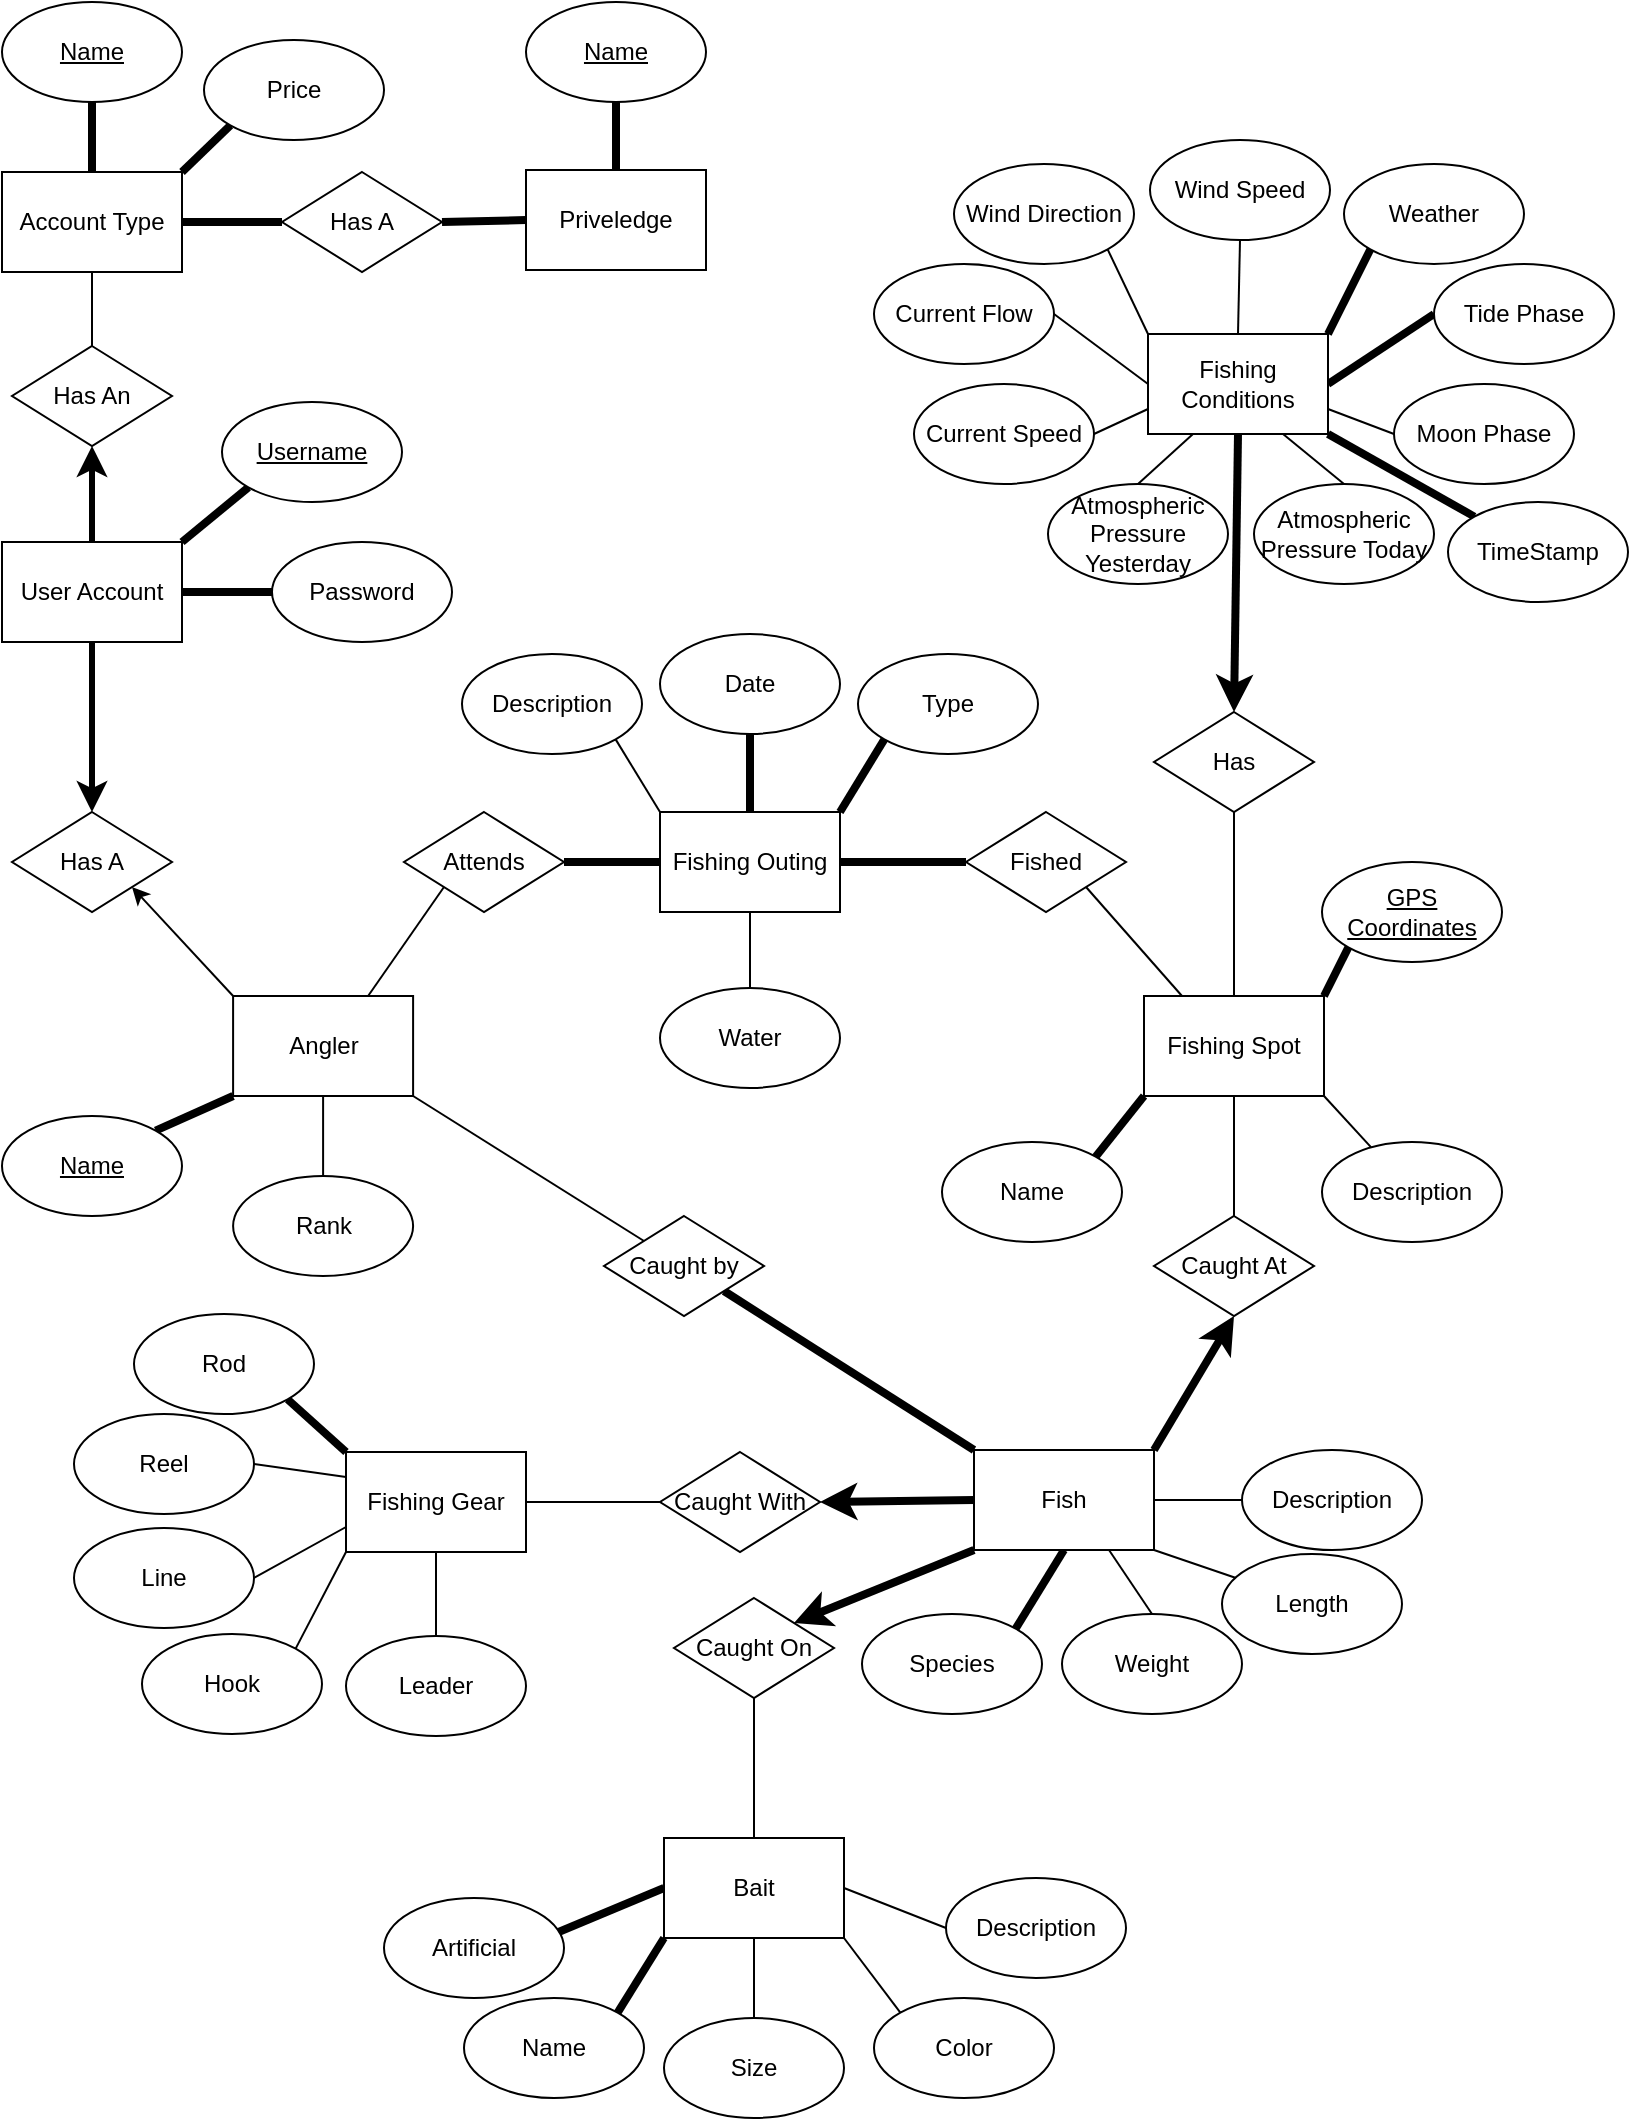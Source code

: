 <mxfile>
    <diagram id="Nq6YGKa5iNmX60OaH6xu" name="Page-1">
        <mxGraphModel dx="950" dy="1036" grid="1" gridSize="10" guides="1" tooltips="1" connect="1" arrows="1" fold="1" page="1" pageScale="1" pageWidth="850" pageHeight="1100" math="0" shadow="0">
            <root>
                <mxCell id="0"/>
                <mxCell id="1" parent="0"/>
                <mxCell id="4" style="edgeStyle=none;html=1;exitX=1;exitY=0;exitDx=0;exitDy=0;entryX=0;entryY=1;entryDx=0;entryDy=0;endArrow=none;endFill=0;strokeWidth=4;" parent="1" source="2" target="3" edge="1">
                    <mxGeometry relative="1" as="geometry"/>
                </mxCell>
                <mxCell id="6" style="edgeStyle=none;html=1;exitX=1;exitY=1;exitDx=0;exitDy=0;endArrow=none;endFill=0;strokeWidth=1;" parent="1" source="2" target="5" edge="1">
                    <mxGeometry relative="1" as="geometry"/>
                </mxCell>
                <mxCell id="8" style="edgeStyle=none;html=1;exitX=0;exitY=1;exitDx=0;exitDy=0;entryX=1;entryY=0;entryDx=0;entryDy=0;endArrow=none;endFill=0;strokeWidth=4;" parent="1" source="2" target="7" edge="1">
                    <mxGeometry relative="1" as="geometry"/>
                </mxCell>
                <mxCell id="26" style="edgeStyle=none;html=1;entryX=0;entryY=0;entryDx=0;entryDy=0;endArrow=none;endFill=0;strokeWidth=4;exitX=1;exitY=1;exitDx=0;exitDy=0;" parent="1" source="12" target="24" edge="1">
                    <mxGeometry relative="1" as="geometry">
                        <mxPoint x="813" y="390" as="sourcePoint"/>
                    </mxGeometry>
                </mxCell>
                <mxCell id="30" style="edgeStyle=none;html=1;exitX=0;exitY=0;exitDx=0;exitDy=0;entryX=1;entryY=1;entryDx=0;entryDy=0;endArrow=none;endFill=0;strokeWidth=1;" parent="1" target="28" edge="1">
                    <mxGeometry relative="1" as="geometry">
                        <mxPoint x="610" y="507" as="sourcePoint"/>
                    </mxGeometry>
                </mxCell>
                <mxCell id="42" style="edgeStyle=none;html=1;exitX=0.5;exitY=1;exitDx=0;exitDy=0;entryX=0.5;entryY=0;entryDx=0;entryDy=0;endArrow=none;endFill=0;strokeWidth=1;" parent="1" source="2" target="33" edge="1">
                    <mxGeometry relative="1" as="geometry"/>
                </mxCell>
                <mxCell id="58" style="edgeStyle=none;html=1;exitX=0.5;exitY=0;exitDx=0;exitDy=0;endArrow=none;endFill=0;strokeWidth=1;entryX=0.5;entryY=1;entryDx=0;entryDy=0;" parent="1" source="2" target="57" edge="1">
                    <mxGeometry relative="1" as="geometry"/>
                </mxCell>
                <mxCell id="2" value="Fishing Spot" style="rounded=0;whiteSpace=wrap;html=1;" parent="1" vertex="1">
                    <mxGeometry x="591" y="507" width="90" height="50" as="geometry"/>
                </mxCell>
                <mxCell id="3" value="&lt;u&gt;GPS Coordinates&lt;/u&gt;" style="ellipse;whiteSpace=wrap;html=1;" parent="1" vertex="1">
                    <mxGeometry x="680" y="440" width="90" height="50" as="geometry"/>
                </mxCell>
                <mxCell id="5" value="Description" style="ellipse;whiteSpace=wrap;html=1;" parent="1" vertex="1">
                    <mxGeometry x="680" y="580" width="90" height="50" as="geometry"/>
                </mxCell>
                <mxCell id="7" value="Name" style="ellipse;whiteSpace=wrap;html=1;" parent="1" vertex="1">
                    <mxGeometry x="490" y="580" width="90" height="50" as="geometry"/>
                </mxCell>
                <mxCell id="9" style="edgeStyle=none;html=1;exitX=1;exitY=0;exitDx=0;exitDy=0;entryX=0;entryY=1;entryDx=0;entryDy=0;endArrow=none;endFill=0;strokeWidth=4;" parent="1" source="12" target="13" edge="1">
                    <mxGeometry relative="1" as="geometry"/>
                </mxCell>
                <mxCell id="10" style="edgeStyle=none;html=1;exitX=0.5;exitY=0;exitDx=0;exitDy=0;endArrow=none;endFill=0;strokeWidth=1;entryX=0.5;entryY=1;entryDx=0;entryDy=0;" parent="1" source="12" target="14" edge="1">
                    <mxGeometry relative="1" as="geometry">
                        <mxPoint x="518" y="201" as="targetPoint"/>
                    </mxGeometry>
                </mxCell>
                <mxCell id="11" style="edgeStyle=none;html=1;exitX=0;exitY=0;exitDx=0;exitDy=0;entryX=1;entryY=1;entryDx=0;entryDy=0;endArrow=none;endFill=0;strokeWidth=1;" parent="1" source="12" target="15" edge="1">
                    <mxGeometry relative="1" as="geometry"/>
                </mxCell>
                <mxCell id="20" style="edgeStyle=none;html=1;exitX=1;exitY=0.5;exitDx=0;exitDy=0;entryX=0;entryY=0.5;entryDx=0;entryDy=0;endArrow=none;endFill=0;strokeWidth=4;" parent="1" source="12" target="16" edge="1">
                    <mxGeometry relative="1" as="geometry"/>
                </mxCell>
                <mxCell id="21" style="edgeStyle=none;html=1;exitX=0;exitY=0.75;exitDx=0;exitDy=0;entryX=1;entryY=0.5;entryDx=0;entryDy=0;endArrow=none;endFill=0;strokeWidth=1;" parent="1" source="12" target="18" edge="1">
                    <mxGeometry relative="1" as="geometry"/>
                </mxCell>
                <mxCell id="22" style="edgeStyle=none;html=1;exitX=0;exitY=0.5;exitDx=0;exitDy=0;entryX=1;entryY=0.5;entryDx=0;entryDy=0;endArrow=none;endFill=0;strokeWidth=1;" parent="1" source="12" target="19" edge="1">
                    <mxGeometry relative="1" as="geometry"/>
                </mxCell>
                <mxCell id="59" style="edgeStyle=none;html=1;exitX=0.5;exitY=1;exitDx=0;exitDy=0;entryX=0.5;entryY=0;entryDx=0;entryDy=0;endArrow=classic;endFill=1;strokeWidth=4;" parent="1" source="12" target="57" edge="1">
                    <mxGeometry relative="1" as="geometry">
                        <mxPoint x="551" y="320" as="targetPoint"/>
                    </mxGeometry>
                </mxCell>
                <mxCell id="92" style="edgeStyle=none;html=1;exitX=1;exitY=0.75;exitDx=0;exitDy=0;entryX=0;entryY=0.5;entryDx=0;entryDy=0;startArrow=none;startFill=0;endArrow=none;endFill=0;strokeWidth=1;" parent="1" source="12" target="91" edge="1">
                    <mxGeometry relative="1" as="geometry"/>
                </mxCell>
                <mxCell id="94" style="edgeStyle=none;html=1;exitX=0.75;exitY=1;exitDx=0;exitDy=0;entryX=0.5;entryY=0;entryDx=0;entryDy=0;endArrow=none;endFill=0;" parent="1" source="12" target="93" edge="1">
                    <mxGeometry relative="1" as="geometry"/>
                </mxCell>
                <mxCell id="96" style="edgeStyle=none;html=1;exitX=0.25;exitY=1;exitDx=0;exitDy=0;entryX=0.5;entryY=0;entryDx=0;entryDy=0;endArrow=none;endFill=0;" parent="1" source="12" target="95" edge="1">
                    <mxGeometry relative="1" as="geometry"/>
                </mxCell>
                <mxCell id="12" value="Fishing Conditions" style="rounded=0;whiteSpace=wrap;html=1;" parent="1" vertex="1">
                    <mxGeometry x="593" y="176" width="90" height="50" as="geometry"/>
                </mxCell>
                <mxCell id="13" value="Weather" style="ellipse;whiteSpace=wrap;html=1;" parent="1" vertex="1">
                    <mxGeometry x="691" y="91" width="90" height="50" as="geometry"/>
                </mxCell>
                <mxCell id="14" value="Wind Speed" style="ellipse;whiteSpace=wrap;html=1;" parent="1" vertex="1">
                    <mxGeometry x="594" y="79" width="90" height="50" as="geometry"/>
                </mxCell>
                <mxCell id="15" value="Wind Direction" style="ellipse;whiteSpace=wrap;html=1;" parent="1" vertex="1">
                    <mxGeometry x="496" y="91" width="90" height="50" as="geometry"/>
                </mxCell>
                <mxCell id="16" value="Tide Phase" style="ellipse;whiteSpace=wrap;html=1;" parent="1" vertex="1">
                    <mxGeometry x="736" y="141" width="90" height="50" as="geometry"/>
                </mxCell>
                <mxCell id="18" value="Current Speed" style="ellipse;whiteSpace=wrap;html=1;" parent="1" vertex="1">
                    <mxGeometry x="476" y="201" width="90" height="50" as="geometry"/>
                </mxCell>
                <mxCell id="19" value="Current Flow" style="ellipse;whiteSpace=wrap;html=1;" parent="1" vertex="1">
                    <mxGeometry x="456" y="141" width="90" height="50" as="geometry"/>
                </mxCell>
                <mxCell id="29" style="edgeStyle=none;html=1;exitX=1;exitY=0.5;exitDx=0;exitDy=0;endArrow=none;endFill=0;strokeWidth=4;entryX=0;entryY=0.5;entryDx=0;entryDy=0;" parent="1" source="23" target="28" edge="1">
                    <mxGeometry relative="1" as="geometry">
                        <mxPoint x="483" y="515.5" as="targetPoint"/>
                    </mxGeometry>
                </mxCell>
                <mxCell id="47" style="edgeStyle=none;html=1;exitX=0.5;exitY=0;exitDx=0;exitDy=0;entryX=0.5;entryY=1;entryDx=0;entryDy=0;endArrow=none;endFill=0;strokeWidth=4;" parent="1" source="23" target="46" edge="1">
                    <mxGeometry relative="1" as="geometry">
                        <mxPoint x="394" y="376" as="targetPoint"/>
                    </mxGeometry>
                </mxCell>
                <mxCell id="51" style="edgeStyle=none;html=1;exitX=0;exitY=0;exitDx=0;exitDy=0;entryX=1;entryY=1;entryDx=0;entryDy=0;endArrow=none;endFill=0;strokeWidth=1;" parent="1" source="23" target="50" edge="1">
                    <mxGeometry relative="1" as="geometry">
                        <mxPoint x="289.0" y="510.485" as="targetPoint"/>
                    </mxGeometry>
                </mxCell>
                <mxCell id="53" style="edgeStyle=none;html=1;exitX=1;exitY=0;exitDx=0;exitDy=0;endArrow=none;endFill=0;strokeWidth=4;entryX=0;entryY=1;entryDx=0;entryDy=0;" parent="1" source="23" target="52" edge="1">
                    <mxGeometry relative="1" as="geometry">
                        <mxPoint x="456.89" y="378.515" as="targetPoint"/>
                    </mxGeometry>
                </mxCell>
                <mxCell id="56" style="edgeStyle=none;html=1;entryX=0.5;entryY=0;entryDx=0;entryDy=0;endArrow=none;endFill=0;strokeWidth=1;exitX=0.5;exitY=1;exitDx=0;exitDy=0;" parent="1" source="23" target="55" edge="1">
                    <mxGeometry relative="1" as="geometry">
                        <mxPoint x="389" y="460" as="sourcePoint"/>
                    </mxGeometry>
                </mxCell>
                <mxCell id="23" value="Fishing Outing" style="rounded=0;whiteSpace=wrap;html=1;" parent="1" vertex="1">
                    <mxGeometry x="349" y="415" width="90" height="50" as="geometry"/>
                </mxCell>
                <mxCell id="24" value="TimeStamp" style="ellipse;whiteSpace=wrap;html=1;" parent="1" vertex="1">
                    <mxGeometry x="743" y="260" width="90" height="50" as="geometry"/>
                </mxCell>
                <mxCell id="28" value="Fished" style="rhombus;whiteSpace=wrap;html=1;" parent="1" vertex="1">
                    <mxGeometry x="502" y="415" width="80" height="50" as="geometry"/>
                </mxCell>
                <mxCell id="35" style="edgeStyle=none;html=1;entryX=1;entryY=0;entryDx=0;entryDy=0;endArrow=none;endFill=0;strokeWidth=4;exitX=0.5;exitY=1;exitDx=0;exitDy=0;" parent="1" source="32" target="34" edge="1">
                    <mxGeometry relative="1" as="geometry">
                        <mxPoint x="520" y="796" as="sourcePoint"/>
                    </mxGeometry>
                </mxCell>
                <mxCell id="38" style="edgeStyle=none;html=1;exitX=0.75;exitY=1;exitDx=0;exitDy=0;entryX=0.5;entryY=0;entryDx=0;entryDy=0;endArrow=none;endFill=0;strokeWidth=1;" parent="1" source="32" target="36" edge="1">
                    <mxGeometry relative="1" as="geometry"/>
                </mxCell>
                <mxCell id="39" style="edgeStyle=none;html=1;exitX=1;exitY=1;exitDx=0;exitDy=0;endArrow=none;endFill=0;strokeWidth=1;" parent="1" source="32" target="37" edge="1">
                    <mxGeometry relative="1" as="geometry"/>
                </mxCell>
                <mxCell id="62" style="edgeStyle=none;html=1;exitX=0;exitY=0.5;exitDx=0;exitDy=0;entryX=1;entryY=0.5;entryDx=0;entryDy=0;endArrow=classic;endFill=1;strokeWidth=4;" parent="1" source="32" target="61" edge="1">
                    <mxGeometry relative="1" as="geometry"/>
                </mxCell>
                <mxCell id="71" style="edgeStyle=none;html=1;exitX=0;exitY=1;exitDx=0;exitDy=0;entryX=1;entryY=0;entryDx=0;entryDy=0;endArrow=classic;endFill=1;strokeWidth=4;" parent="1" source="32" target="70" edge="1">
                    <mxGeometry relative="1" as="geometry"/>
                </mxCell>
                <mxCell id="131" style="edgeStyle=none;html=1;exitX=0;exitY=0;exitDx=0;exitDy=0;entryX=1;entryY=1;entryDx=0;entryDy=0;strokeWidth=4;endArrow=none;endFill=0;" parent="1" source="32" target="130" edge="1">
                    <mxGeometry relative="1" as="geometry">
                        <Array as="points"/>
                    </mxGeometry>
                </mxCell>
                <mxCell id="32" value="Fish" style="rounded=0;whiteSpace=wrap;html=1;" parent="1" vertex="1">
                    <mxGeometry x="506" y="734" width="90" height="50" as="geometry"/>
                </mxCell>
                <mxCell id="43" style="edgeStyle=none;html=1;entryX=1;entryY=0;entryDx=0;entryDy=0;endArrow=none;endFill=0;strokeWidth=4;startArrow=classic;startFill=1;exitX=0.5;exitY=1;exitDx=0;exitDy=0;" parent="1" source="33" target="32" edge="1">
                    <mxGeometry relative="1" as="geometry">
                        <mxPoint x="551" y="649" as="sourcePoint"/>
                    </mxGeometry>
                </mxCell>
                <mxCell id="33" value="Caught At" style="rhombus;whiteSpace=wrap;html=1;" parent="1" vertex="1">
                    <mxGeometry x="596" y="617" width="80" height="50" as="geometry"/>
                </mxCell>
                <mxCell id="34" value="Species" style="ellipse;whiteSpace=wrap;html=1;" parent="1" vertex="1">
                    <mxGeometry x="450" y="816" width="90" height="50" as="geometry"/>
                </mxCell>
                <mxCell id="36" value="Weight" style="ellipse;whiteSpace=wrap;html=1;" parent="1" vertex="1">
                    <mxGeometry x="550" y="816" width="90" height="50" as="geometry"/>
                </mxCell>
                <mxCell id="37" value="Length" style="ellipse;whiteSpace=wrap;html=1;" parent="1" vertex="1">
                    <mxGeometry x="630" y="786" width="90" height="50" as="geometry"/>
                </mxCell>
                <mxCell id="41" style="edgeStyle=none;html=1;exitX=0;exitY=0.5;exitDx=0;exitDy=0;entryX=1;entryY=0.5;entryDx=0;entryDy=0;endArrow=none;endFill=0;strokeWidth=1;" parent="1" source="40" target="32" edge="1">
                    <mxGeometry relative="1" as="geometry"/>
                </mxCell>
                <mxCell id="40" value="Description" style="ellipse;whiteSpace=wrap;html=1;" parent="1" vertex="1">
                    <mxGeometry x="640" y="734" width="90" height="50" as="geometry"/>
                </mxCell>
                <mxCell id="46" value="Date" style="ellipse;whiteSpace=wrap;html=1;" parent="1" vertex="1">
                    <mxGeometry x="349" y="326" width="90" height="50" as="geometry"/>
                </mxCell>
                <mxCell id="50" value="Description" style="ellipse;whiteSpace=wrap;html=1;" parent="1" vertex="1">
                    <mxGeometry x="250" y="336" width="90" height="50" as="geometry"/>
                </mxCell>
                <mxCell id="52" value="Type" style="ellipse;whiteSpace=wrap;html=1;" parent="1" vertex="1">
                    <mxGeometry x="448" y="336" width="90" height="50" as="geometry"/>
                </mxCell>
                <mxCell id="55" value="Water" style="ellipse;whiteSpace=wrap;html=1;" parent="1" vertex="1">
                    <mxGeometry x="349" y="503" width="90" height="50" as="geometry"/>
                </mxCell>
                <mxCell id="57" value="Has" style="rhombus;whiteSpace=wrap;html=1;" parent="1" vertex="1">
                    <mxGeometry x="596" y="365" width="80" height="50" as="geometry"/>
                </mxCell>
                <mxCell id="61" value="Caught With" style="rhombus;whiteSpace=wrap;html=1;" parent="1" vertex="1">
                    <mxGeometry x="349" y="735" width="80" height="50" as="geometry"/>
                </mxCell>
                <mxCell id="66" style="edgeStyle=none;html=1;exitX=0;exitY=0;exitDx=0;exitDy=0;entryX=1;entryY=1;entryDx=0;entryDy=0;endArrow=none;endFill=0;strokeWidth=4;" parent="1" source="63" target="65" edge="1">
                    <mxGeometry relative="1" as="geometry">
                        <mxPoint x="142" y="760" as="targetPoint"/>
                    </mxGeometry>
                </mxCell>
                <mxCell id="67" style="edgeStyle=none;html=1;exitX=1;exitY=0.5;exitDx=0;exitDy=0;endArrow=none;endFill=0;strokeWidth=1;entryX=0;entryY=0.5;entryDx=0;entryDy=0;" parent="1" source="63" target="61" edge="1">
                    <mxGeometry relative="1" as="geometry"/>
                </mxCell>
                <mxCell id="69" style="edgeStyle=none;html=1;exitX=0;exitY=0.25;exitDx=0;exitDy=0;entryX=1;entryY=0.5;entryDx=0;entryDy=0;endArrow=none;endFill=0;strokeWidth=1;" parent="1" source="63" target="68" edge="1">
                    <mxGeometry relative="1" as="geometry"/>
                </mxCell>
                <mxCell id="86" style="edgeStyle=none;html=1;exitX=0;exitY=0.75;exitDx=0;exitDy=0;startArrow=none;startFill=0;endArrow=none;endFill=0;strokeWidth=1;entryX=1;entryY=0.5;entryDx=0;entryDy=0;" parent="1" source="63" target="85" edge="1">
                    <mxGeometry relative="1" as="geometry"/>
                </mxCell>
                <mxCell id="88" style="edgeStyle=none;html=1;exitX=0;exitY=1;exitDx=0;exitDy=0;entryX=1;entryY=0;entryDx=0;entryDy=0;startArrow=none;startFill=0;endArrow=none;endFill=0;strokeWidth=1;" parent="1" source="63" target="87" edge="1">
                    <mxGeometry relative="1" as="geometry"/>
                </mxCell>
                <mxCell id="90" style="edgeStyle=none;html=1;exitX=0.5;exitY=1;exitDx=0;exitDy=0;entryX=0.5;entryY=0;entryDx=0;entryDy=0;startArrow=none;startFill=0;endArrow=none;endFill=0;strokeWidth=1;" parent="1" source="63" target="89" edge="1">
                    <mxGeometry relative="1" as="geometry"/>
                </mxCell>
                <mxCell id="63" value="Fishing Gear" style="rounded=0;whiteSpace=wrap;html=1;" parent="1" vertex="1">
                    <mxGeometry x="192" y="735" width="90" height="50" as="geometry"/>
                </mxCell>
                <mxCell id="65" value="Rod" style="ellipse;whiteSpace=wrap;html=1;" parent="1" vertex="1">
                    <mxGeometry x="86" y="666" width="90" height="50" as="geometry"/>
                </mxCell>
                <mxCell id="68" value="Reel" style="ellipse;whiteSpace=wrap;html=1;" parent="1" vertex="1">
                    <mxGeometry x="56" y="716" width="90" height="50" as="geometry"/>
                </mxCell>
                <mxCell id="73" style="edgeStyle=none;html=1;exitX=0.5;exitY=1;exitDx=0;exitDy=0;entryX=0.5;entryY=0;entryDx=0;entryDy=0;endArrow=none;endFill=0;strokeWidth=1;" parent="1" source="70" target="72" edge="1">
                    <mxGeometry relative="1" as="geometry"/>
                </mxCell>
                <mxCell id="70" value="Caught On" style="rhombus;whiteSpace=wrap;html=1;" parent="1" vertex="1">
                    <mxGeometry x="356" y="808" width="80" height="50" as="geometry"/>
                </mxCell>
                <mxCell id="76" style="edgeStyle=none;html=1;exitX=0;exitY=0.5;exitDx=0;exitDy=0;entryX=0.97;entryY=0.34;entryDx=0;entryDy=0;entryPerimeter=0;endArrow=none;endFill=0;strokeWidth=4;" parent="1" source="72" target="75" edge="1">
                    <mxGeometry relative="1" as="geometry"/>
                </mxCell>
                <mxCell id="78" style="edgeStyle=none;html=1;exitX=0.5;exitY=1;exitDx=0;exitDy=0;endArrow=none;endFill=0;strokeWidth=1;entryX=0.5;entryY=0;entryDx=0;entryDy=0;" parent="1" source="72" target="77" edge="1">
                    <mxGeometry relative="1" as="geometry">
                        <mxPoint x="396" y="1008" as="targetPoint"/>
                    </mxGeometry>
                </mxCell>
                <mxCell id="80" style="edgeStyle=none;html=1;exitX=0;exitY=1;exitDx=0;exitDy=0;entryX=1;entryY=0;entryDx=0;entryDy=0;endArrow=none;endFill=0;strokeWidth=4;" parent="1" source="72" target="79" edge="1">
                    <mxGeometry relative="1" as="geometry"/>
                </mxCell>
                <mxCell id="82" style="edgeStyle=none;html=1;exitX=1;exitY=1;exitDx=0;exitDy=0;endArrow=none;endFill=0;strokeWidth=1;entryX=0;entryY=0;entryDx=0;entryDy=0;" parent="1" source="72" target="81" edge="1">
                    <mxGeometry relative="1" as="geometry"/>
                </mxCell>
                <mxCell id="84" style="edgeStyle=none;html=1;exitX=1;exitY=0.5;exitDx=0;exitDy=0;entryX=0;entryY=0.5;entryDx=0;entryDy=0;endArrow=none;endFill=0;strokeWidth=1;" parent="1" source="72" target="83" edge="1">
                    <mxGeometry relative="1" as="geometry"/>
                </mxCell>
                <mxCell id="72" value="Bait" style="rounded=0;whiteSpace=wrap;html=1;" parent="1" vertex="1">
                    <mxGeometry x="351" y="928" width="90" height="50" as="geometry"/>
                </mxCell>
                <mxCell id="75" value="Artificial" style="ellipse;whiteSpace=wrap;html=1;" parent="1" vertex="1">
                    <mxGeometry x="211" y="958" width="90" height="50" as="geometry"/>
                </mxCell>
                <mxCell id="77" value="Size" style="ellipse;whiteSpace=wrap;html=1;" parent="1" vertex="1">
                    <mxGeometry x="351" y="1018" width="90" height="50" as="geometry"/>
                </mxCell>
                <mxCell id="79" value="Name" style="ellipse;whiteSpace=wrap;html=1;" parent="1" vertex="1">
                    <mxGeometry x="251" y="1008" width="90" height="50" as="geometry"/>
                </mxCell>
                <mxCell id="81" value="Color" style="ellipse;whiteSpace=wrap;html=1;" parent="1" vertex="1">
                    <mxGeometry x="456" y="1008" width="90" height="50" as="geometry"/>
                </mxCell>
                <mxCell id="83" value="Description" style="ellipse;whiteSpace=wrap;html=1;" parent="1" vertex="1">
                    <mxGeometry x="492" y="948" width="90" height="50" as="geometry"/>
                </mxCell>
                <mxCell id="85" value="Line" style="ellipse;whiteSpace=wrap;html=1;" parent="1" vertex="1">
                    <mxGeometry x="56" y="773" width="90" height="50" as="geometry"/>
                </mxCell>
                <mxCell id="87" value="Hook" style="ellipse;whiteSpace=wrap;html=1;" parent="1" vertex="1">
                    <mxGeometry x="90" y="826" width="90" height="50" as="geometry"/>
                </mxCell>
                <mxCell id="89" value="Leader" style="ellipse;whiteSpace=wrap;html=1;" parent="1" vertex="1">
                    <mxGeometry x="192" y="827" width="90" height="50" as="geometry"/>
                </mxCell>
                <mxCell id="91" value="Moon Phase" style="ellipse;whiteSpace=wrap;html=1;" parent="1" vertex="1">
                    <mxGeometry x="716" y="201" width="90" height="50" as="geometry"/>
                </mxCell>
                <mxCell id="93" value="Atmospheric Pressure Today" style="ellipse;whiteSpace=wrap;html=1;" parent="1" vertex="1">
                    <mxGeometry x="646" y="251" width="90" height="50" as="geometry"/>
                </mxCell>
                <mxCell id="95" value="Atmospheric Pressure Yesterday" style="ellipse;whiteSpace=wrap;html=1;" parent="1" vertex="1">
                    <mxGeometry x="543" y="251" width="90" height="50" as="geometry"/>
                </mxCell>
                <mxCell id="98" value="Angler" style="rounded=0;whiteSpace=wrap;html=1;" parent="1" vertex="1">
                    <mxGeometry x="135.55" y="507" width="90" height="50" as="geometry"/>
                </mxCell>
                <mxCell id="100" style="edgeStyle=none;html=1;exitX=1;exitY=0.5;exitDx=0;exitDy=0;entryX=0;entryY=0.5;entryDx=0;entryDy=0;endArrow=none;endFill=0;strokeWidth=4;" parent="1" source="99" target="23" edge="1">
                    <mxGeometry relative="1" as="geometry"/>
                </mxCell>
                <mxCell id="101" style="edgeStyle=none;html=1;exitX=0;exitY=1;exitDx=0;exitDy=0;entryX=0.75;entryY=0;entryDx=0;entryDy=0;endArrow=none;endFill=0;" parent="1" source="99" target="98" edge="1">
                    <mxGeometry relative="1" as="geometry">
                        <mxPoint x="265.55" y="547" as="sourcePoint"/>
                    </mxGeometry>
                </mxCell>
                <mxCell id="99" value="Attends" style="rhombus;whiteSpace=wrap;html=1;" parent="1" vertex="1">
                    <mxGeometry x="221" y="415" width="80" height="50" as="geometry"/>
                </mxCell>
                <mxCell id="104" style="edgeStyle=none;html=1;exitX=1;exitY=0;exitDx=0;exitDy=0;entryX=0;entryY=1;entryDx=0;entryDy=0;endArrow=none;endFill=0;strokeWidth=4;" parent="1" source="103" target="98" edge="1">
                    <mxGeometry relative="1" as="geometry"/>
                </mxCell>
                <mxCell id="103" value="&lt;u&gt;Name&lt;/u&gt;" style="ellipse;whiteSpace=wrap;html=1;" parent="1" vertex="1">
                    <mxGeometry x="20" y="567" width="90" height="50" as="geometry"/>
                </mxCell>
                <mxCell id="106" style="edgeStyle=none;html=1;exitX=0.5;exitY=0;exitDx=0;exitDy=0;entryX=0.5;entryY=1;entryDx=0;entryDy=0;endArrow=none;endFill=0;strokeWidth=1;" parent="1" source="105" target="98" edge="1">
                    <mxGeometry relative="1" as="geometry"/>
                </mxCell>
                <mxCell id="105" value="Rank" style="ellipse;whiteSpace=wrap;html=1;" parent="1" vertex="1">
                    <mxGeometry x="135.55" y="597" width="90" height="50" as="geometry"/>
                </mxCell>
                <mxCell id="110" style="edgeStyle=none;html=1;exitX=0.5;exitY=1;exitDx=0;exitDy=0;entryX=0.5;entryY=0;entryDx=0;entryDy=0;startArrow=none;startFill=0;endArrow=classic;endFill=1;strokeWidth=3;" parent="1" source="107" target="108" edge="1">
                    <mxGeometry relative="1" as="geometry"/>
                </mxCell>
                <mxCell id="114" style="edgeStyle=none;html=1;exitX=1;exitY=0.5;exitDx=0;exitDy=0;entryX=0;entryY=0.5;entryDx=0;entryDy=0;startArrow=none;startFill=0;endArrow=none;endFill=0;strokeWidth=4;" parent="1" source="107" target="113" edge="1">
                    <mxGeometry relative="1" as="geometry"/>
                </mxCell>
                <mxCell id="107" value="User Account" style="rounded=0;whiteSpace=wrap;html=1;" parent="1" vertex="1">
                    <mxGeometry x="20" y="280" width="90" height="50" as="geometry"/>
                </mxCell>
                <mxCell id="109" style="edgeStyle=none;html=1;exitX=1;exitY=1;exitDx=0;exitDy=0;endArrow=none;endFill=0;strokeWidth=1;startArrow=classic;startFill=1;entryX=0;entryY=0;entryDx=0;entryDy=0;" parent="1" source="108" target="98" edge="1">
                    <mxGeometry relative="1" as="geometry">
                        <mxPoint x="94.55" y="532" as="sourcePoint"/>
                        <mxPoint x="99.55" y="530" as="targetPoint"/>
                    </mxGeometry>
                </mxCell>
                <mxCell id="108" value="Has A" style="rhombus;whiteSpace=wrap;html=1;" parent="1" vertex="1">
                    <mxGeometry x="25" y="415" width="80" height="50" as="geometry"/>
                </mxCell>
                <mxCell id="112" style="edgeStyle=none;html=1;exitX=0;exitY=1;exitDx=0;exitDy=0;entryX=1;entryY=0;entryDx=0;entryDy=0;startArrow=none;startFill=0;endArrow=none;endFill=0;strokeWidth=4;" parent="1" source="111" target="107" edge="1">
                    <mxGeometry relative="1" as="geometry"/>
                </mxCell>
                <mxCell id="111" value="&lt;u&gt;Username&lt;/u&gt;" style="ellipse;whiteSpace=wrap;html=1;" parent="1" vertex="1">
                    <mxGeometry x="130" y="210" width="90" height="50" as="geometry"/>
                </mxCell>
                <mxCell id="113" value="Password" style="ellipse;whiteSpace=wrap;html=1;" parent="1" vertex="1">
                    <mxGeometry x="155" y="280" width="90" height="50" as="geometry"/>
                </mxCell>
                <mxCell id="117" style="edgeStyle=none;html=1;exitX=0.5;exitY=1;exitDx=0;exitDy=0;entryX=0.5;entryY=0;entryDx=0;entryDy=0;startArrow=none;startFill=0;endArrow=none;endFill=0;strokeWidth=1;" parent="1" source="115" target="116" edge="1">
                    <mxGeometry relative="1" as="geometry"/>
                </mxCell>
                <mxCell id="126" style="edgeStyle=none;html=1;exitX=1;exitY=0.5;exitDx=0;exitDy=0;entryX=0;entryY=0.5;entryDx=0;entryDy=0;startArrow=none;startFill=0;endArrow=none;endFill=0;strokeWidth=4;" parent="1" source="115" target="123" edge="1">
                    <mxGeometry relative="1" as="geometry"/>
                </mxCell>
                <mxCell id="115" value="Account Type" style="rounded=0;whiteSpace=wrap;html=1;" parent="1" vertex="1">
                    <mxGeometry x="20" y="95" width="90" height="50" as="geometry"/>
                </mxCell>
                <mxCell id="118" style="edgeStyle=none;html=1;exitX=0.5;exitY=1;exitDx=0;exitDy=0;entryX=0.5;entryY=0;entryDx=0;entryDy=0;startArrow=classic;startFill=1;endArrow=none;endFill=0;strokeWidth=3;" parent="1" source="116" target="107" edge="1">
                    <mxGeometry relative="1" as="geometry"/>
                </mxCell>
                <mxCell id="116" value="Has An" style="rhombus;whiteSpace=wrap;html=1;" parent="1" vertex="1">
                    <mxGeometry x="25" y="182" width="80" height="50" as="geometry"/>
                </mxCell>
                <mxCell id="121" style="edgeStyle=none;html=1;exitX=0.5;exitY=1;exitDx=0;exitDy=0;entryX=0.5;entryY=0;entryDx=0;entryDy=0;startArrow=none;startFill=0;endArrow=none;endFill=0;strokeWidth=4;" parent="1" source="120" target="115" edge="1">
                    <mxGeometry relative="1" as="geometry"/>
                </mxCell>
                <mxCell id="120" value="&lt;u&gt;Name&lt;/u&gt;" style="ellipse;whiteSpace=wrap;html=1;" parent="1" vertex="1">
                    <mxGeometry x="20" y="10" width="90" height="50" as="geometry"/>
                </mxCell>
                <mxCell id="127" style="edgeStyle=none;html=1;exitX=0;exitY=0.5;exitDx=0;exitDy=0;entryX=1;entryY=0.5;entryDx=0;entryDy=0;startArrow=none;startFill=0;endArrow=none;endFill=0;strokeWidth=4;" parent="1" source="122" target="123" edge="1">
                    <mxGeometry relative="1" as="geometry"/>
                </mxCell>
                <mxCell id="122" value="Priveledge" style="rounded=0;whiteSpace=wrap;html=1;" parent="1" vertex="1">
                    <mxGeometry x="282" y="94" width="90" height="50" as="geometry"/>
                </mxCell>
                <mxCell id="123" value="Has A" style="rhombus;whiteSpace=wrap;html=1;" parent="1" vertex="1">
                    <mxGeometry x="160" y="95" width="80" height="50" as="geometry"/>
                </mxCell>
                <mxCell id="125" style="edgeStyle=none;html=1;exitX=0;exitY=1;exitDx=0;exitDy=0;entryX=1;entryY=0;entryDx=0;entryDy=0;startArrow=none;startFill=0;endArrow=none;endFill=0;strokeWidth=4;" parent="1" source="124" target="115" edge="1">
                    <mxGeometry relative="1" as="geometry"/>
                </mxCell>
                <mxCell id="124" value="Price" style="ellipse;whiteSpace=wrap;html=1;" parent="1" vertex="1">
                    <mxGeometry x="121" y="29" width="90" height="50" as="geometry"/>
                </mxCell>
                <mxCell id="129" style="edgeStyle=none;html=1;exitX=0.5;exitY=1;exitDx=0;exitDy=0;startArrow=none;startFill=0;endArrow=none;endFill=0;strokeWidth=4;" parent="1" source="128" target="122" edge="1">
                    <mxGeometry relative="1" as="geometry"/>
                </mxCell>
                <mxCell id="128" value="&lt;u&gt;Name&lt;/u&gt;" style="ellipse;whiteSpace=wrap;html=1;" parent="1" vertex="1">
                    <mxGeometry x="282" y="10" width="90" height="50" as="geometry"/>
                </mxCell>
                <mxCell id="132" style="edgeStyle=none;html=1;exitX=0;exitY=0;exitDx=0;exitDy=0;entryX=1;entryY=1;entryDx=0;entryDy=0;strokeWidth=1;endArrow=none;endFill=0;" parent="1" source="130" target="98" edge="1">
                    <mxGeometry relative="1" as="geometry">
                        <Array as="points"/>
                    </mxGeometry>
                </mxCell>
                <mxCell id="130" value="Caught by" style="rhombus;whiteSpace=wrap;html=1;" parent="1" vertex="1">
                    <mxGeometry x="321" y="617" width="80" height="50" as="geometry"/>
                </mxCell>
            </root>
        </mxGraphModel>
    </diagram>
</mxfile>
